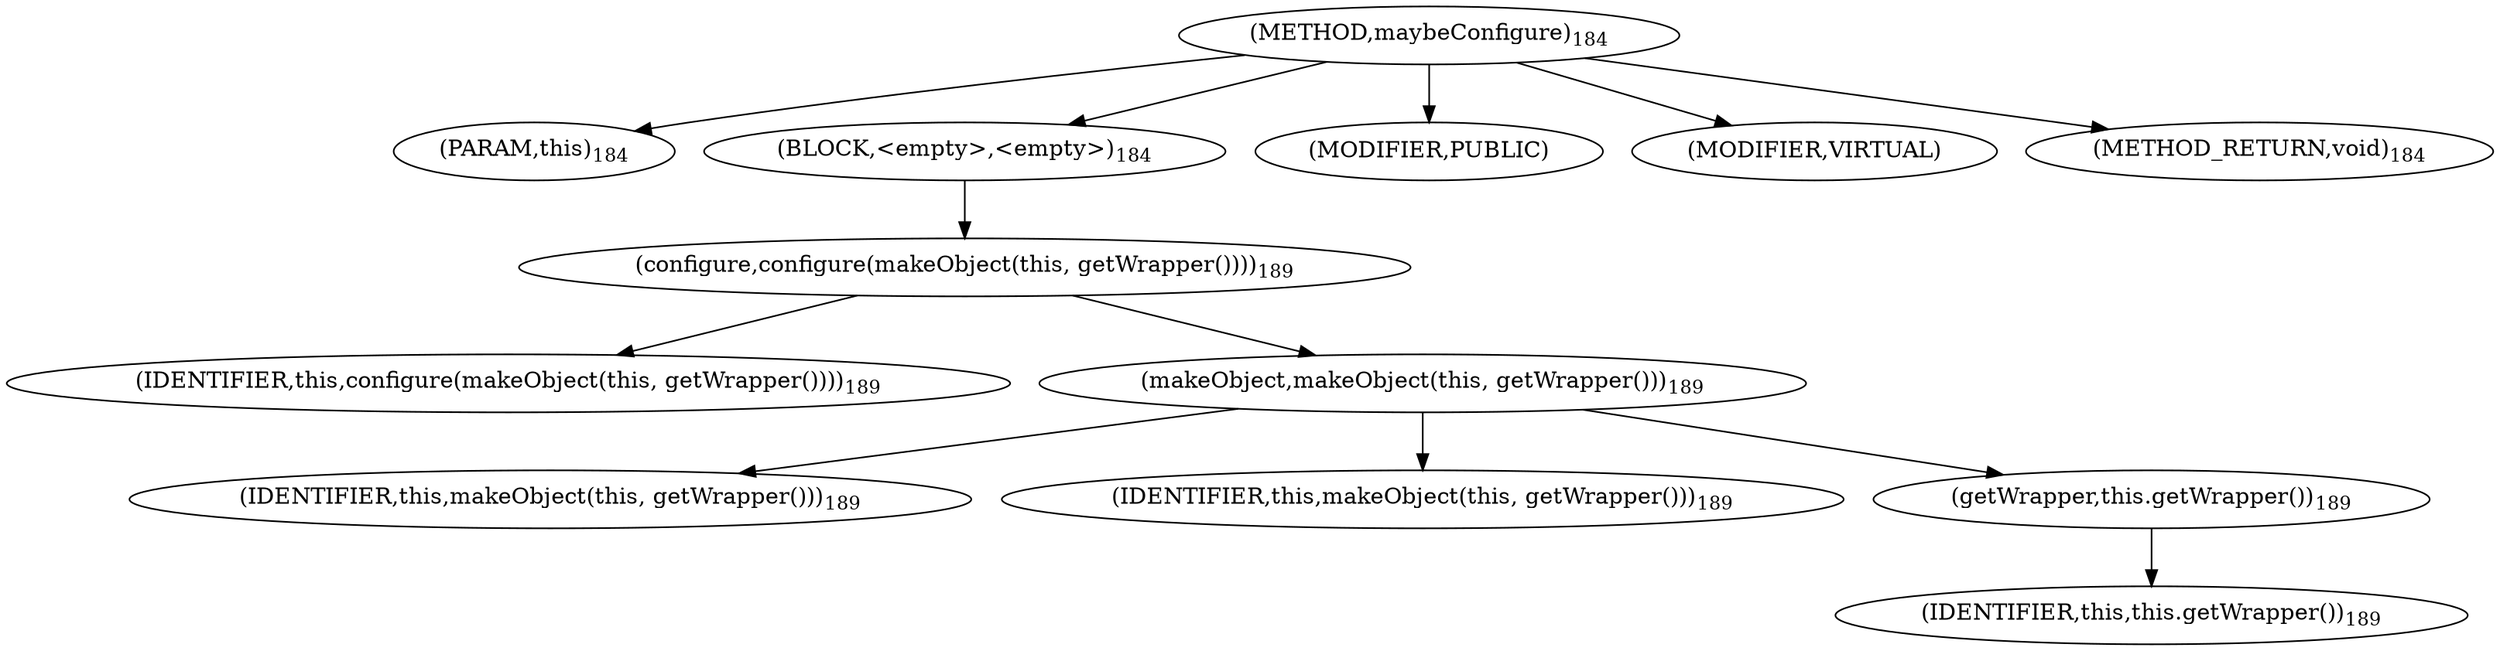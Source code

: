digraph "maybeConfigure" {  
"191" [label = <(METHOD,maybeConfigure)<SUB>184</SUB>> ]
"11" [label = <(PARAM,this)<SUB>184</SUB>> ]
"192" [label = <(BLOCK,&lt;empty&gt;,&lt;empty&gt;)<SUB>184</SUB>> ]
"193" [label = <(configure,configure(makeObject(this, getWrapper())))<SUB>189</SUB>> ]
"14" [label = <(IDENTIFIER,this,configure(makeObject(this, getWrapper())))<SUB>189</SUB>> ]
"194" [label = <(makeObject,makeObject(this, getWrapper()))<SUB>189</SUB>> ]
"13" [label = <(IDENTIFIER,this,makeObject(this, getWrapper()))<SUB>189</SUB>> ]
"10" [label = <(IDENTIFIER,this,makeObject(this, getWrapper()))<SUB>189</SUB>> ]
"195" [label = <(getWrapper,this.getWrapper())<SUB>189</SUB>> ]
"12" [label = <(IDENTIFIER,this,this.getWrapper())<SUB>189</SUB>> ]
"196" [label = <(MODIFIER,PUBLIC)> ]
"197" [label = <(MODIFIER,VIRTUAL)> ]
"198" [label = <(METHOD_RETURN,void)<SUB>184</SUB>> ]
  "191" -> "11" 
  "191" -> "192" 
  "191" -> "196" 
  "191" -> "197" 
  "191" -> "198" 
  "192" -> "193" 
  "193" -> "14" 
  "193" -> "194" 
  "194" -> "13" 
  "194" -> "10" 
  "194" -> "195" 
  "195" -> "12" 
}
